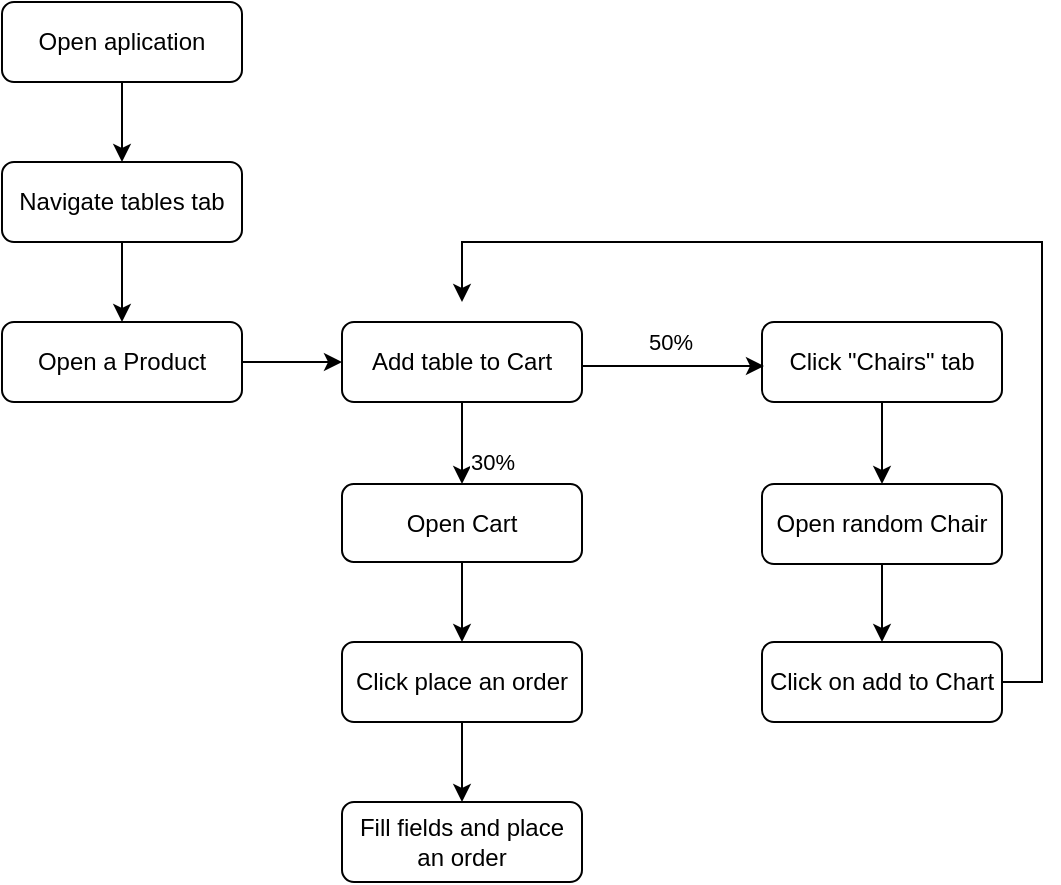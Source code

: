 <mxfile version="22.0.3" type="github">
  <diagram id="C5RBs43oDa-KdzZeNtuy" name="Page-1">
    <mxGraphModel dx="746" dy="467" grid="1" gridSize="10" guides="1" tooltips="1" connect="1" arrows="1" fold="1" page="1" pageScale="1" pageWidth="827" pageHeight="1169" math="0" shadow="0">
      <root>
        <mxCell id="WIyWlLk6GJQsqaUBKTNV-0" />
        <mxCell id="WIyWlLk6GJQsqaUBKTNV-1" parent="WIyWlLk6GJQsqaUBKTNV-0" />
        <mxCell id="Ztqgy26s7vgIqUDlEKv4-12" style="edgeStyle=orthogonalEdgeStyle;rounded=0;orthogonalLoop=1;jettySize=auto;html=1;exitX=0.5;exitY=1;exitDx=0;exitDy=0;entryX=0.5;entryY=0;entryDx=0;entryDy=0;" edge="1" parent="WIyWlLk6GJQsqaUBKTNV-1" source="WIyWlLk6GJQsqaUBKTNV-3" target="Ztqgy26s7vgIqUDlEKv4-11">
          <mxGeometry relative="1" as="geometry" />
        </mxCell>
        <mxCell id="WIyWlLk6GJQsqaUBKTNV-3" value="Navigate tables tab" style="rounded=1;whiteSpace=wrap;html=1;fontSize=12;glass=0;strokeWidth=1;shadow=0;" parent="WIyWlLk6GJQsqaUBKTNV-1" vertex="1">
          <mxGeometry x="160" y="160" width="120" height="40" as="geometry" />
        </mxCell>
        <mxCell id="Ztqgy26s7vgIqUDlEKv4-36" style="edgeStyle=orthogonalEdgeStyle;rounded=0;orthogonalLoop=1;jettySize=auto;html=1;exitX=0.5;exitY=1;exitDx=0;exitDy=0;entryX=0.5;entryY=0;entryDx=0;entryDy=0;" edge="1" parent="WIyWlLk6GJQsqaUBKTNV-1" source="Ztqgy26s7vgIqUDlEKv4-0" target="WIyWlLk6GJQsqaUBKTNV-3">
          <mxGeometry relative="1" as="geometry" />
        </mxCell>
        <mxCell id="Ztqgy26s7vgIqUDlEKv4-0" value="Open aplication" style="rounded=1;whiteSpace=wrap;html=1;fontSize=12;glass=0;strokeWidth=1;shadow=0;" vertex="1" parent="WIyWlLk6GJQsqaUBKTNV-1">
          <mxGeometry x="160" y="80" width="120" height="40" as="geometry" />
        </mxCell>
        <mxCell id="Ztqgy26s7vgIqUDlEKv4-14" style="edgeStyle=orthogonalEdgeStyle;rounded=0;orthogonalLoop=1;jettySize=auto;html=1;exitX=1;exitY=0.5;exitDx=0;exitDy=0;entryX=0;entryY=0.5;entryDx=0;entryDy=0;" edge="1" parent="WIyWlLk6GJQsqaUBKTNV-1" source="Ztqgy26s7vgIqUDlEKv4-11" target="Ztqgy26s7vgIqUDlEKv4-13">
          <mxGeometry relative="1" as="geometry" />
        </mxCell>
        <mxCell id="Ztqgy26s7vgIqUDlEKv4-11" value="Open a Product" style="rounded=1;whiteSpace=wrap;html=1;" vertex="1" parent="WIyWlLk6GJQsqaUBKTNV-1">
          <mxGeometry x="160" y="240" width="120" height="40" as="geometry" />
        </mxCell>
        <mxCell id="Ztqgy26s7vgIqUDlEKv4-22" value="" style="edgeStyle=orthogonalEdgeStyle;rounded=0;orthogonalLoop=1;jettySize=auto;html=1;" edge="1" parent="WIyWlLk6GJQsqaUBKTNV-1" source="Ztqgy26s7vgIqUDlEKv4-13" target="Ztqgy26s7vgIqUDlEKv4-21">
          <mxGeometry relative="1" as="geometry" />
        </mxCell>
        <mxCell id="Ztqgy26s7vgIqUDlEKv4-13" value="Add table to Cart&lt;br&gt;" style="rounded=1;whiteSpace=wrap;html=1;" vertex="1" parent="WIyWlLk6GJQsqaUBKTNV-1">
          <mxGeometry x="330" y="240" width="120" height="40" as="geometry" />
        </mxCell>
        <mxCell id="Ztqgy26s7vgIqUDlEKv4-18" value="" style="edgeStyle=orthogonalEdgeStyle;rounded=0;orthogonalLoop=1;jettySize=auto;html=1;" edge="1" parent="WIyWlLk6GJQsqaUBKTNV-1" source="Ztqgy26s7vgIqUDlEKv4-15" target="Ztqgy26s7vgIqUDlEKv4-17">
          <mxGeometry relative="1" as="geometry" />
        </mxCell>
        <mxCell id="Ztqgy26s7vgIqUDlEKv4-15" value="Click &quot;Chairs&quot; tab&lt;br&gt;" style="whiteSpace=wrap;html=1;rounded=1;" vertex="1" parent="WIyWlLk6GJQsqaUBKTNV-1">
          <mxGeometry x="540" y="240" width="120" height="40" as="geometry" />
        </mxCell>
        <mxCell id="Ztqgy26s7vgIqUDlEKv4-20" value="" style="edgeStyle=orthogonalEdgeStyle;rounded=0;orthogonalLoop=1;jettySize=auto;html=1;" edge="1" parent="WIyWlLk6GJQsqaUBKTNV-1" source="Ztqgy26s7vgIqUDlEKv4-17" target="Ztqgy26s7vgIqUDlEKv4-19">
          <mxGeometry relative="1" as="geometry" />
        </mxCell>
        <mxCell id="Ztqgy26s7vgIqUDlEKv4-17" value="Open random Chair" style="whiteSpace=wrap;html=1;rounded=1;" vertex="1" parent="WIyWlLk6GJQsqaUBKTNV-1">
          <mxGeometry x="540" y="321" width="120" height="40" as="geometry" />
        </mxCell>
        <mxCell id="Ztqgy26s7vgIqUDlEKv4-28" style="edgeStyle=orthogonalEdgeStyle;rounded=0;orthogonalLoop=1;jettySize=auto;html=1;exitX=0;exitY=0.5;exitDx=0;exitDy=0;" edge="1" parent="WIyWlLk6GJQsqaUBKTNV-1" source="Ztqgy26s7vgIqUDlEKv4-19">
          <mxGeometry relative="1" as="geometry">
            <mxPoint x="390" y="230" as="targetPoint" />
            <Array as="points">
              <mxPoint x="680" y="420" />
              <mxPoint x="680" y="200" />
              <mxPoint x="390" y="200" />
            </Array>
          </mxGeometry>
        </mxCell>
        <mxCell id="Ztqgy26s7vgIqUDlEKv4-19" value="Click on add to Chart" style="whiteSpace=wrap;html=1;rounded=1;" vertex="1" parent="WIyWlLk6GJQsqaUBKTNV-1">
          <mxGeometry x="540" y="400" width="120" height="40" as="geometry" />
        </mxCell>
        <mxCell id="Ztqgy26s7vgIqUDlEKv4-24" value="" style="edgeStyle=orthogonalEdgeStyle;rounded=0;orthogonalLoop=1;jettySize=auto;html=1;" edge="1" parent="WIyWlLk6GJQsqaUBKTNV-1" source="Ztqgy26s7vgIqUDlEKv4-21" target="Ztqgy26s7vgIqUDlEKv4-23">
          <mxGeometry relative="1" as="geometry" />
        </mxCell>
        <mxCell id="Ztqgy26s7vgIqUDlEKv4-21" value="Open Cart" style="rounded=1;whiteSpace=wrap;html=1;" vertex="1" parent="WIyWlLk6GJQsqaUBKTNV-1">
          <mxGeometry x="330" y="321" width="120" height="39" as="geometry" />
        </mxCell>
        <mxCell id="Ztqgy26s7vgIqUDlEKv4-26" value="" style="edgeStyle=orthogonalEdgeStyle;rounded=0;orthogonalLoop=1;jettySize=auto;html=1;" edge="1" parent="WIyWlLk6GJQsqaUBKTNV-1" source="Ztqgy26s7vgIqUDlEKv4-23" target="Ztqgy26s7vgIqUDlEKv4-25">
          <mxGeometry relative="1" as="geometry" />
        </mxCell>
        <mxCell id="Ztqgy26s7vgIqUDlEKv4-23" value="Click place an order" style="whiteSpace=wrap;html=1;rounded=1;" vertex="1" parent="WIyWlLk6GJQsqaUBKTNV-1">
          <mxGeometry x="330" y="400" width="120" height="40" as="geometry" />
        </mxCell>
        <mxCell id="Ztqgy26s7vgIqUDlEKv4-25" value="Fill fields and place an order" style="whiteSpace=wrap;html=1;rounded=1;" vertex="1" parent="WIyWlLk6GJQsqaUBKTNV-1">
          <mxGeometry x="330" y="480" width="120" height="40" as="geometry" />
        </mxCell>
        <mxCell id="Ztqgy26s7vgIqUDlEKv4-31" value="" style="endArrow=classic;html=1;rounded=0;" edge="1" parent="WIyWlLk6GJQsqaUBKTNV-1">
          <mxGeometry relative="1" as="geometry">
            <mxPoint x="450" y="262" as="sourcePoint" />
            <mxPoint x="541" y="262" as="targetPoint" />
          </mxGeometry>
        </mxCell>
        <mxCell id="Ztqgy26s7vgIqUDlEKv4-33" value="50%" style="edgeLabel;html=1;align=center;verticalAlign=middle;resizable=0;points=[];" vertex="1" connectable="0" parent="Ztqgy26s7vgIqUDlEKv4-31">
          <mxGeometry x="-0.007" y="-2" relative="1" as="geometry">
            <mxPoint x="-1" y="-14" as="offset" />
          </mxGeometry>
        </mxCell>
        <mxCell id="Ztqgy26s7vgIqUDlEKv4-34" value="30%" style="edgeLabel;html=1;align=center;verticalAlign=middle;resizable=0;points=[];" vertex="1" connectable="0" parent="WIyWlLk6GJQsqaUBKTNV-1">
          <mxGeometry x="500" y="260" as="geometry">
            <mxPoint x="-95" y="50" as="offset" />
          </mxGeometry>
        </mxCell>
      </root>
    </mxGraphModel>
  </diagram>
</mxfile>
